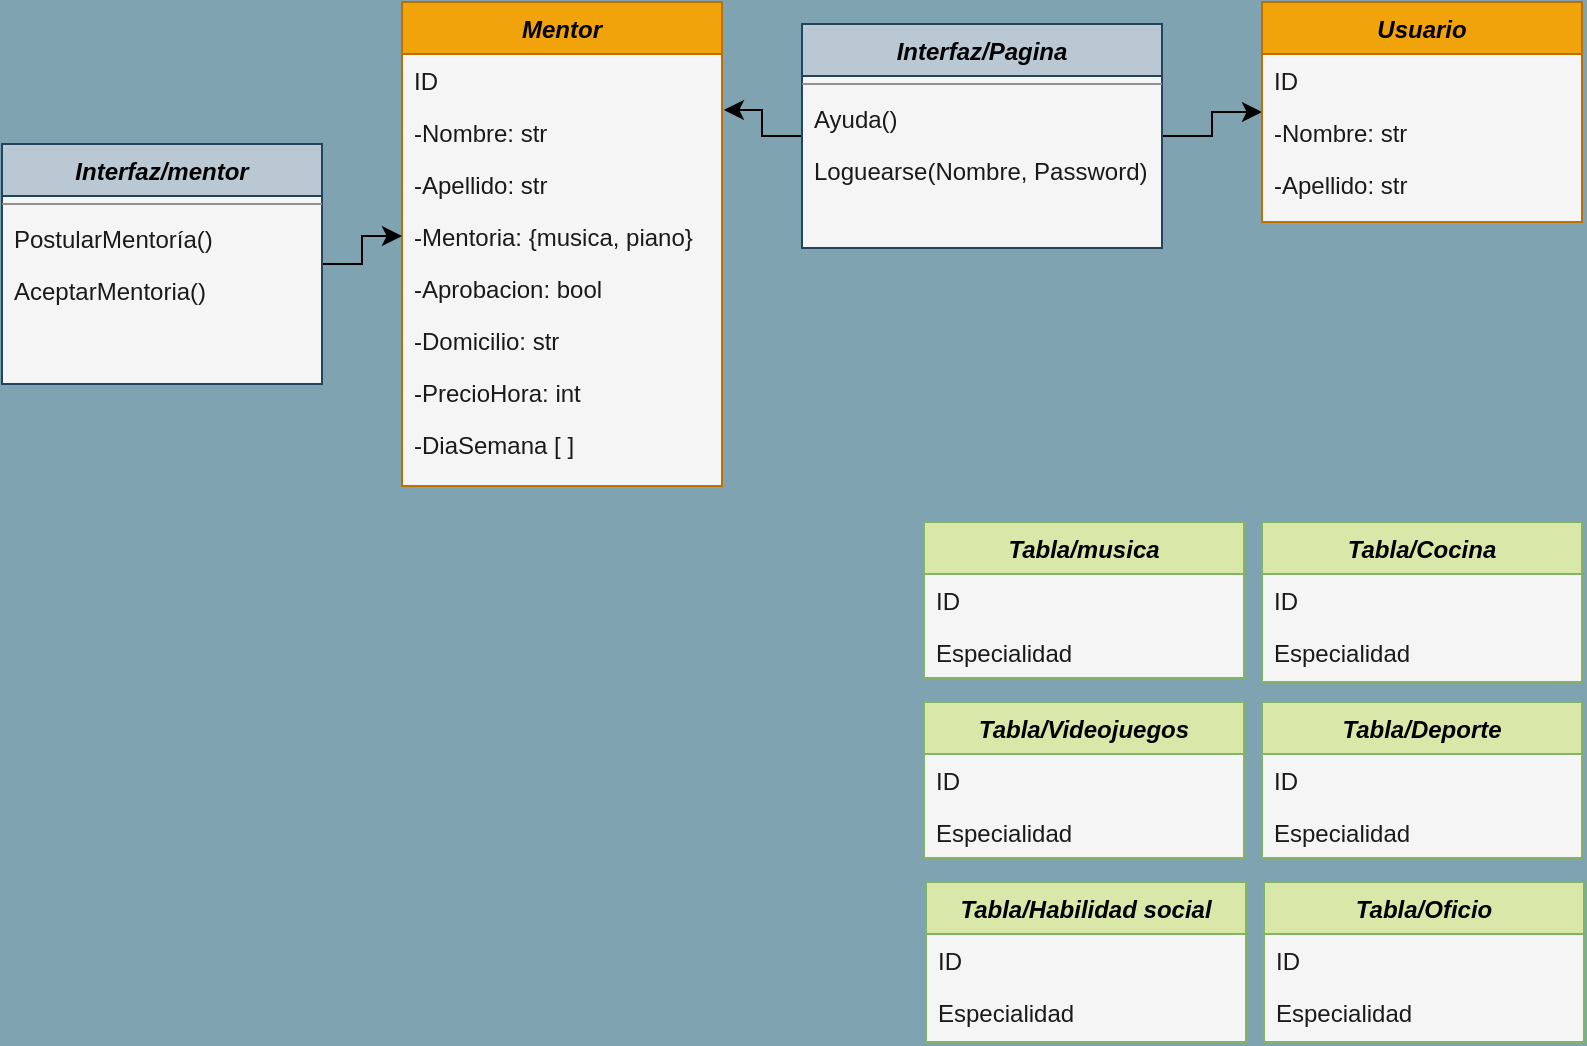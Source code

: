 <mxfile version="20.8.16" type="device"><diagram id="C5RBs43oDa-KdzZeNtuy" name="Page-1"><mxGraphModel dx="864" dy="516" grid="1" gridSize="10" guides="1" tooltips="1" connect="1" arrows="1" fold="1" page="1" pageScale="1" pageWidth="827" pageHeight="1169" background="#7FA3B0" math="0" shadow="0"><root><mxCell id="WIyWlLk6GJQsqaUBKTNV-0"/><mxCell id="WIyWlLk6GJQsqaUBKTNV-1" parent="WIyWlLk6GJQsqaUBKTNV-0"/><mxCell id="zkfFHV4jXpPFQw0GAbJ--0" value="Mentor" style="swimlane;fontStyle=3;align=center;verticalAlign=top;childLayout=stackLayout;horizontal=1;startSize=26;horizontalStack=0;resizeParent=1;resizeLast=0;collapsible=1;marginBottom=0;rounded=0;shadow=0;strokeWidth=1;labelBackgroundColor=none;fillColor=#f0a30a;strokeColor=#BD7000;fontColor=#000000;swimlaneFillColor=#F5F5F5;" parent="WIyWlLk6GJQsqaUBKTNV-1" vertex="1"><mxGeometry x="219" y="180" width="160" height="242" as="geometry"><mxRectangle x="230" y="140" width="160" height="26" as="alternateBounds"/></mxGeometry></mxCell><mxCell id="mB9PSJ2_aSpdvWSj_q7_-23" value="ID" style="text;align=left;verticalAlign=top;spacingLeft=4;spacingRight=4;overflow=hidden;rotatable=0;points=[[0,0.5],[1,0.5]];portConstraint=eastwest;labelBackgroundColor=none;fontColor=#1A1A1A;" parent="zkfFHV4jXpPFQw0GAbJ--0" vertex="1"><mxGeometry y="26" width="160" height="26" as="geometry"/></mxCell><mxCell id="zkfFHV4jXpPFQw0GAbJ--1" value="-Nombre: str" style="text;align=left;verticalAlign=top;spacingLeft=4;spacingRight=4;overflow=hidden;rotatable=0;points=[[0,0.5],[1,0.5]];portConstraint=eastwest;labelBackgroundColor=none;fontColor=#1A1A1A;" parent="zkfFHV4jXpPFQw0GAbJ--0" vertex="1"><mxGeometry y="52" width="160" height="26" as="geometry"/></mxCell><mxCell id="ZkC7I2p3yPNjrSiGixDt-7" value="-Apellido: str" style="text;align=left;verticalAlign=top;spacingLeft=4;spacingRight=4;overflow=hidden;rotatable=0;points=[[0,0.5],[1,0.5]];portConstraint=eastwest;rounded=0;shadow=0;html=0;labelBackgroundColor=none;fontColor=#1A1A1A;" parent="zkfFHV4jXpPFQw0GAbJ--0" vertex="1"><mxGeometry y="78" width="160" height="26" as="geometry"/></mxCell><mxCell id="rtDkh-K6iI7hykQaBmqu-27" value="-Mentoria: {musica, piano}" style="text;align=left;verticalAlign=top;spacingLeft=4;spacingRight=4;overflow=hidden;rotatable=0;points=[[0,0.5],[1,0.5]];portConstraint=eastwest;rounded=0;shadow=0;html=0;labelBackgroundColor=none;fontColor=#1A1A1A;" parent="zkfFHV4jXpPFQw0GAbJ--0" vertex="1"><mxGeometry y="104" width="160" height="26" as="geometry"/></mxCell><mxCell id="ZkC7I2p3yPNjrSiGixDt-5" value="-Aprobacion: bool" style="text;align=left;verticalAlign=top;spacingLeft=4;spacingRight=4;overflow=hidden;rotatable=0;points=[[0,0.5],[1,0.5]];portConstraint=eastwest;rounded=0;shadow=0;html=0;labelBackgroundColor=none;fontColor=#1A1A1A;" parent="zkfFHV4jXpPFQw0GAbJ--0" vertex="1"><mxGeometry y="130" width="160" height="26" as="geometry"/></mxCell><mxCell id="zkfFHV4jXpPFQw0GAbJ--2" value="-Domicilio: str" style="text;align=left;verticalAlign=top;spacingLeft=4;spacingRight=4;overflow=hidden;rotatable=0;points=[[0,0.5],[1,0.5]];portConstraint=eastwest;rounded=0;shadow=0;html=0;labelBackgroundColor=none;fontColor=#1A1A1A;" parent="zkfFHV4jXpPFQw0GAbJ--0" vertex="1"><mxGeometry y="156" width="160" height="26" as="geometry"/></mxCell><mxCell id="zkfFHV4jXpPFQw0GAbJ--3" value="-PrecioHora: int" style="text;align=left;verticalAlign=top;spacingLeft=4;spacingRight=4;overflow=hidden;rotatable=0;points=[[0,0.5],[1,0.5]];portConstraint=eastwest;rounded=0;shadow=0;html=0;labelBackgroundColor=none;fontColor=#1A1A1A;" parent="zkfFHV4jXpPFQw0GAbJ--0" vertex="1"><mxGeometry y="182" width="160" height="26" as="geometry"/></mxCell><mxCell id="ZkC7I2p3yPNjrSiGixDt-8" value="-DiaSemana [ ]" style="text;align=left;verticalAlign=top;spacingLeft=4;spacingRight=4;overflow=hidden;rotatable=0;points=[[0,0.5],[1,0.5]];portConstraint=eastwest;rounded=0;shadow=0;html=0;labelBackgroundColor=none;fontColor=#1A1A1A;swimlaneFillColor=default;" parent="zkfFHV4jXpPFQw0GAbJ--0" vertex="1"><mxGeometry y="208" width="160" height="26" as="geometry"/></mxCell><mxCell id="8vFZlvVi-uoFMpxEvzFl-13" style="edgeStyle=orthogonalEdgeStyle;rounded=0;jumpSize=6;orthogonalLoop=1;jettySize=auto;html=1;entryX=1.006;entryY=0.077;entryDx=0;entryDy=0;strokeWidth=1;endArrow=classic;endFill=1;endSize=7;entryPerimeter=0;" edge="1" parent="WIyWlLk6GJQsqaUBKTNV-1" source="ZkC7I2p3yPNjrSiGixDt-15" target="zkfFHV4jXpPFQw0GAbJ--1"><mxGeometry relative="1" as="geometry"/></mxCell><mxCell id="8vFZlvVi-uoFMpxEvzFl-14" style="edgeStyle=orthogonalEdgeStyle;rounded=0;jumpSize=6;orthogonalLoop=1;jettySize=auto;html=1;strokeWidth=1;endArrow=classic;endFill=1;endSize=7;" edge="1" parent="WIyWlLk6GJQsqaUBKTNV-1" source="ZkC7I2p3yPNjrSiGixDt-15" target="8vFZlvVi-uoFMpxEvzFl-0"><mxGeometry relative="1" as="geometry"/></mxCell><mxCell id="ZkC7I2p3yPNjrSiGixDt-15" value="Interfaz/Pagina" style="swimlane;fontStyle=3;align=center;verticalAlign=top;childLayout=stackLayout;horizontal=1;startSize=26;horizontalStack=0;resizeParent=1;resizeLast=0;collapsible=1;marginBottom=0;rounded=0;shadow=0;strokeWidth=1;labelBackgroundColor=none;fillColor=#bac8d3;strokeColor=#23445d;glass=0;swimlaneFillColor=#F5F5F5;" parent="WIyWlLk6GJQsqaUBKTNV-1" vertex="1"><mxGeometry x="419" y="191" width="180" height="112" as="geometry"><mxRectangle x="220" y="120" width="160" height="26" as="alternateBounds"/></mxGeometry></mxCell><mxCell id="ZkC7I2p3yPNjrSiGixDt-19" value="" style="line;html=1;strokeWidth=1;align=left;verticalAlign=middle;spacingTop=-1;spacingLeft=3;spacingRight=3;rotatable=0;labelPosition=right;points=[];portConstraint=eastwest;labelBackgroundColor=none;fillColor=#F5AB50;strokeColor=#909090;fontColor=#1A1A1A;" parent="ZkC7I2p3yPNjrSiGixDt-15" vertex="1"><mxGeometry y="26" width="180" height="8" as="geometry"/></mxCell><mxCell id="ZkC7I2p3yPNjrSiGixDt-21" value="Ayuda()" style="text;align=left;verticalAlign=top;spacingLeft=4;spacingRight=4;overflow=hidden;rotatable=0;points=[[0,0.5],[1,0.5]];portConstraint=eastwest;labelBackgroundColor=none;fontColor=#1A1A1A;" parent="ZkC7I2p3yPNjrSiGixDt-15" vertex="1"><mxGeometry y="34" width="180" height="26" as="geometry"/></mxCell><mxCell id="Ep1qL_DLQDcQENb1M6VM-0" value="Loguearse(Nombre, Password)" style="text;align=left;verticalAlign=top;spacingLeft=4;spacingRight=4;overflow=hidden;rotatable=0;points=[[0,0.5],[1,0.5]];portConstraint=eastwest;labelBackgroundColor=none;fontColor=#1A1A1A;" parent="ZkC7I2p3yPNjrSiGixDt-15" vertex="1"><mxGeometry y="60" width="180" height="26" as="geometry"/></mxCell><mxCell id="rtDkh-K6iI7hykQaBmqu-2" value="Tabla/musica" style="swimlane;fontStyle=3;align=center;verticalAlign=top;childLayout=stackLayout;horizontal=1;startSize=26;horizontalStack=0;resizeParent=1;resizeLast=0;collapsible=1;marginBottom=0;rounded=0;shadow=0;strokeWidth=1;labelBackgroundColor=none;fillColor=#D9E8A9;strokeColor=#82b366;swimlaneFillColor=#F5F5F5;" parent="WIyWlLk6GJQsqaUBKTNV-1" vertex="1"><mxGeometry x="480" y="440" width="160" height="78" as="geometry"><mxRectangle x="230" y="140" width="160" height="26" as="alternateBounds"/></mxGeometry></mxCell><mxCell id="rtDkh-K6iI7hykQaBmqu-3" value="ID" style="text;align=left;verticalAlign=top;spacingLeft=4;spacingRight=4;overflow=hidden;rotatable=0;points=[[0,0.5],[1,0.5]];portConstraint=eastwest;labelBackgroundColor=none;fontColor=#1A1A1A;swimlaneFillColor=#F5F5F5;" parent="rtDkh-K6iI7hykQaBmqu-2" vertex="1"><mxGeometry y="26" width="160" height="26" as="geometry"/></mxCell><mxCell id="rtDkh-K6iI7hykQaBmqu-4" value="Especialidad" style="text;align=left;verticalAlign=top;spacingLeft=4;spacingRight=4;overflow=hidden;rotatable=0;points=[[0,0.5],[1,0.5]];portConstraint=eastwest;labelBackgroundColor=none;fontColor=#1A1A1A;swimlaneFillColor=#F5F5F5;" parent="rtDkh-K6iI7hykQaBmqu-2" vertex="1"><mxGeometry y="52" width="160" height="26" as="geometry"/></mxCell><mxCell id="rtDkh-K6iI7hykQaBmqu-6" value="Tabla/Cocina" style="swimlane;fontStyle=3;align=center;verticalAlign=top;childLayout=stackLayout;horizontal=1;startSize=26;horizontalStack=0;resizeParent=1;resizeLast=0;collapsible=1;marginBottom=0;rounded=0;shadow=0;strokeWidth=1;labelBackgroundColor=none;fillColor=#D9E8A9;strokeColor=#82b366;swimlaneFillColor=#F5F5F5;" parent="WIyWlLk6GJQsqaUBKTNV-1" vertex="1"><mxGeometry x="649" y="440" width="160" height="80" as="geometry"><mxRectangle x="230" y="140" width="160" height="26" as="alternateBounds"/></mxGeometry></mxCell><mxCell id="rtDkh-K6iI7hykQaBmqu-7" value="ID" style="text;align=left;verticalAlign=top;spacingLeft=4;spacingRight=4;overflow=hidden;rotatable=0;points=[[0,0.5],[1,0.5]];portConstraint=eastwest;labelBackgroundColor=none;fontColor=#1A1A1A;swimlaneFillColor=#F5F5F5;" parent="rtDkh-K6iI7hykQaBmqu-6" vertex="1"><mxGeometry y="26" width="160" height="26" as="geometry"/></mxCell><mxCell id="rtDkh-K6iI7hykQaBmqu-8" value="Especialidad" style="text;align=left;verticalAlign=top;spacingLeft=4;spacingRight=4;overflow=hidden;rotatable=0;points=[[0,0.5],[1,0.5]];portConstraint=eastwest;labelBackgroundColor=none;fontColor=#1A1A1A;swimlaneFillColor=#F5F5F5;" parent="rtDkh-K6iI7hykQaBmqu-6" vertex="1"><mxGeometry y="52" width="160" height="26" as="geometry"/></mxCell><mxCell id="rtDkh-K6iI7hykQaBmqu-10" value="Tabla/Videojuegos" style="swimlane;fontStyle=3;align=center;verticalAlign=top;childLayout=stackLayout;horizontal=1;startSize=26;horizontalStack=0;resizeParent=1;resizeLast=0;collapsible=1;marginBottom=0;rounded=0;shadow=0;strokeWidth=1;labelBackgroundColor=none;fillColor=#D9E8A9;strokeColor=#82b366;swimlaneFillColor=#F5F5F5;" parent="WIyWlLk6GJQsqaUBKTNV-1" vertex="1"><mxGeometry x="480" y="530" width="160" height="78" as="geometry"><mxRectangle x="230" y="140" width="160" height="26" as="alternateBounds"/></mxGeometry></mxCell><mxCell id="rtDkh-K6iI7hykQaBmqu-11" value="ID" style="text;align=left;verticalAlign=top;spacingLeft=4;spacingRight=4;overflow=hidden;rotatable=0;points=[[0,0.5],[1,0.5]];portConstraint=eastwest;labelBackgroundColor=none;fontColor=#1A1A1A;swimlaneFillColor=#F5F5F5;" parent="rtDkh-K6iI7hykQaBmqu-10" vertex="1"><mxGeometry y="26" width="160" height="26" as="geometry"/></mxCell><mxCell id="rtDkh-K6iI7hykQaBmqu-12" value="Especialidad" style="text;align=left;verticalAlign=top;spacingLeft=4;spacingRight=4;overflow=hidden;rotatable=0;points=[[0,0.5],[1,0.5]];portConstraint=eastwest;labelBackgroundColor=none;fontColor=#1A1A1A;swimlaneFillColor=#F5F5F5;" parent="rtDkh-K6iI7hykQaBmqu-10" vertex="1"><mxGeometry y="52" width="160" height="26" as="geometry"/></mxCell><mxCell id="rtDkh-K6iI7hykQaBmqu-14" value="Tabla/Deporte" style="swimlane;fontStyle=3;align=center;verticalAlign=top;childLayout=stackLayout;horizontal=1;startSize=26;horizontalStack=0;resizeParent=1;resizeLast=0;collapsible=1;marginBottom=0;rounded=0;shadow=0;strokeWidth=1;labelBackgroundColor=none;fillColor=#D9E8A9;strokeColor=#82b366;swimlaneFillColor=#F5F5F5;" parent="WIyWlLk6GJQsqaUBKTNV-1" vertex="1"><mxGeometry x="649" y="530" width="160" height="78" as="geometry"><mxRectangle x="230" y="140" width="160" height="26" as="alternateBounds"/></mxGeometry></mxCell><mxCell id="rtDkh-K6iI7hykQaBmqu-15" value="ID" style="text;align=left;verticalAlign=top;spacingLeft=4;spacingRight=4;overflow=hidden;rotatable=0;points=[[0,0.5],[1,0.5]];portConstraint=eastwest;labelBackgroundColor=none;fontColor=#1A1A1A;swimlaneFillColor=#F5F5F5;" parent="rtDkh-K6iI7hykQaBmqu-14" vertex="1"><mxGeometry y="26" width="160" height="26" as="geometry"/></mxCell><mxCell id="rtDkh-K6iI7hykQaBmqu-16" value="Especialidad" style="text;align=left;verticalAlign=top;spacingLeft=4;spacingRight=4;overflow=hidden;rotatable=0;points=[[0,0.5],[1,0.5]];portConstraint=eastwest;labelBackgroundColor=none;fontColor=#1A1A1A;swimlaneFillColor=#F5F5F5;" parent="rtDkh-K6iI7hykQaBmqu-14" vertex="1"><mxGeometry y="52" width="160" height="26" as="geometry"/></mxCell><mxCell id="rtDkh-K6iI7hykQaBmqu-18" value="Tabla/Habilidad social" style="swimlane;fontStyle=3;align=center;verticalAlign=top;childLayout=stackLayout;horizontal=1;startSize=26;horizontalStack=0;resizeParent=1;resizeLast=0;collapsible=1;marginBottom=0;rounded=0;shadow=0;strokeWidth=1;labelBackgroundColor=none;fillColor=#D9E8A9;strokeColor=#82b366;swimlaneFillColor=#F5F5F5;" parent="WIyWlLk6GJQsqaUBKTNV-1" vertex="1"><mxGeometry x="481" y="620" width="160" height="80" as="geometry"><mxRectangle x="230" y="140" width="160" height="26" as="alternateBounds"/></mxGeometry></mxCell><mxCell id="rtDkh-K6iI7hykQaBmqu-19" value="ID" style="text;align=left;verticalAlign=top;spacingLeft=4;spacingRight=4;overflow=hidden;rotatable=0;points=[[0,0.5],[1,0.5]];portConstraint=eastwest;labelBackgroundColor=none;fontColor=#1A1A1A;swimlaneFillColor=#F5F5F5;" parent="rtDkh-K6iI7hykQaBmqu-18" vertex="1"><mxGeometry y="26" width="160" height="26" as="geometry"/></mxCell><mxCell id="rtDkh-K6iI7hykQaBmqu-20" value="Especialidad" style="text;align=left;verticalAlign=top;spacingLeft=4;spacingRight=4;overflow=hidden;rotatable=0;points=[[0,0.5],[1,0.5]];portConstraint=eastwest;labelBackgroundColor=none;fontColor=#1A1A1A;swimlaneFillColor=#F5F5F5;" parent="rtDkh-K6iI7hykQaBmqu-18" vertex="1"><mxGeometry y="52" width="160" height="26" as="geometry"/></mxCell><mxCell id="rtDkh-K6iI7hykQaBmqu-22" value="Tabla/Oficio" style="swimlane;fontStyle=3;align=center;verticalAlign=top;childLayout=stackLayout;horizontal=1;startSize=26;horizontalStack=0;resizeParent=1;resizeLast=0;collapsible=1;marginBottom=0;rounded=0;shadow=0;strokeWidth=1;labelBackgroundColor=none;fillColor=#D9E8A9;strokeColor=#82b366;swimlaneFillColor=#F5F5F5;" parent="WIyWlLk6GJQsqaUBKTNV-1" vertex="1"><mxGeometry x="650" y="620" width="160" height="80" as="geometry"><mxRectangle x="230" y="140" width="160" height="26" as="alternateBounds"/></mxGeometry></mxCell><mxCell id="rtDkh-K6iI7hykQaBmqu-23" value="ID" style="text;align=left;verticalAlign=top;spacingLeft=4;spacingRight=4;overflow=hidden;rotatable=0;points=[[0,0.5],[1,0.5]];portConstraint=eastwest;labelBackgroundColor=none;fontColor=#1A1A1A;swimlaneFillColor=#F5F5F5;" parent="rtDkh-K6iI7hykQaBmqu-22" vertex="1"><mxGeometry y="26" width="160" height="26" as="geometry"/></mxCell><mxCell id="rtDkh-K6iI7hykQaBmqu-24" value="Especialidad" style="text;align=left;verticalAlign=top;spacingLeft=4;spacingRight=4;overflow=hidden;rotatable=0;points=[[0,0.5],[1,0.5]];portConstraint=eastwest;labelBackgroundColor=none;fontColor=#1A1A1A;swimlaneFillColor=#F5F5F5;" parent="rtDkh-K6iI7hykQaBmqu-22" vertex="1"><mxGeometry y="52" width="160" height="26" as="geometry"/></mxCell><mxCell id="8vFZlvVi-uoFMpxEvzFl-15" style="edgeStyle=orthogonalEdgeStyle;rounded=0;jumpSize=6;orthogonalLoop=1;jettySize=auto;html=1;entryX=0;entryY=0.5;entryDx=0;entryDy=0;strokeWidth=1;endArrow=classic;endFill=1;endSize=7;" edge="1" parent="WIyWlLk6GJQsqaUBKTNV-1" source="rtDkh-K6iI7hykQaBmqu-29" target="rtDkh-K6iI7hykQaBmqu-27"><mxGeometry relative="1" as="geometry"/></mxCell><mxCell id="rtDkh-K6iI7hykQaBmqu-29" value="Interfaz/mentor" style="swimlane;fontStyle=3;align=center;verticalAlign=top;childLayout=stackLayout;horizontal=1;startSize=26;horizontalStack=0;resizeParent=1;resizeLast=0;collapsible=1;marginBottom=0;rounded=0;shadow=0;strokeWidth=1;labelBackgroundColor=none;fillColor=#bac8d3;strokeColor=#23445d;glass=0;fillStyle=auto;swimlaneFillColor=#F5F5F5;" parent="WIyWlLk6GJQsqaUBKTNV-1" vertex="1"><mxGeometry x="19" y="251" width="160" height="120" as="geometry"><mxRectangle x="230" y="140" width="160" height="26" as="alternateBounds"/></mxGeometry></mxCell><mxCell id="rtDkh-K6iI7hykQaBmqu-38" value="" style="line;html=1;strokeWidth=1;align=left;verticalAlign=middle;spacingTop=-1;spacingLeft=3;spacingRight=3;rotatable=0;labelPosition=right;points=[];portConstraint=eastwest;labelBackgroundColor=none;fillColor=#F5AB50;strokeColor=#909090;fontColor=#1A1A1A;" parent="rtDkh-K6iI7hykQaBmqu-29" vertex="1"><mxGeometry y="26" width="160" height="8" as="geometry"/></mxCell><mxCell id="rtDkh-K6iI7hykQaBmqu-39" value="PostularMentoría()" style="text;align=left;verticalAlign=top;spacingLeft=4;spacingRight=4;overflow=hidden;rotatable=0;points=[[0,0.5],[1,0.5]];portConstraint=eastwest;labelBackgroundColor=none;fontColor=#1A1A1A;" parent="rtDkh-K6iI7hykQaBmqu-29" vertex="1"><mxGeometry y="34" width="160" height="26" as="geometry"/></mxCell><mxCell id="rtDkh-K6iI7hykQaBmqu-40" value="AceptarMentoria()" style="text;align=left;verticalAlign=top;spacingLeft=4;spacingRight=4;overflow=hidden;rotatable=0;points=[[0,0.5],[1,0.5]];portConstraint=eastwest;labelBackgroundColor=none;fontColor=#1A1A1A;" parent="rtDkh-K6iI7hykQaBmqu-29" vertex="1"><mxGeometry y="60" width="160" height="26" as="geometry"/></mxCell><mxCell id="8vFZlvVi-uoFMpxEvzFl-0" value="Usuario" style="swimlane;fontStyle=3;align=center;verticalAlign=top;childLayout=stackLayout;horizontal=1;startSize=26;horizontalStack=0;resizeParent=1;resizeLast=0;collapsible=1;marginBottom=0;rounded=0;shadow=0;strokeWidth=1;labelBackgroundColor=none;fillColor=#f0a30a;strokeColor=#BD7000;fontColor=#000000;swimlaneFillColor=#F5F5F5;" vertex="1" parent="WIyWlLk6GJQsqaUBKTNV-1"><mxGeometry x="649" y="180" width="160" height="110" as="geometry"><mxRectangle x="230" y="140" width="160" height="26" as="alternateBounds"/></mxGeometry></mxCell><mxCell id="8vFZlvVi-uoFMpxEvzFl-1" value="ID" style="text;align=left;verticalAlign=top;spacingLeft=4;spacingRight=4;overflow=hidden;rotatable=0;points=[[0,0.5],[1,0.5]];portConstraint=eastwest;labelBackgroundColor=none;fontColor=#1A1A1A;" vertex="1" parent="8vFZlvVi-uoFMpxEvzFl-0"><mxGeometry y="26" width="160" height="26" as="geometry"/></mxCell><mxCell id="8vFZlvVi-uoFMpxEvzFl-2" value="-Nombre: str" style="text;align=left;verticalAlign=top;spacingLeft=4;spacingRight=4;overflow=hidden;rotatable=0;points=[[0,0.5],[1,0.5]];portConstraint=eastwest;labelBackgroundColor=none;fontColor=#1A1A1A;" vertex="1" parent="8vFZlvVi-uoFMpxEvzFl-0"><mxGeometry y="52" width="160" height="26" as="geometry"/></mxCell><mxCell id="8vFZlvVi-uoFMpxEvzFl-3" value="-Apellido: str" style="text;align=left;verticalAlign=top;spacingLeft=4;spacingRight=4;overflow=hidden;rotatable=0;points=[[0,0.5],[1,0.5]];portConstraint=eastwest;rounded=0;shadow=0;html=0;labelBackgroundColor=none;fontColor=#1A1A1A;swimlaneFillColor=default;" vertex="1" parent="8vFZlvVi-uoFMpxEvzFl-0"><mxGeometry y="78" width="160" height="26" as="geometry"/></mxCell></root></mxGraphModel></diagram></mxfile>